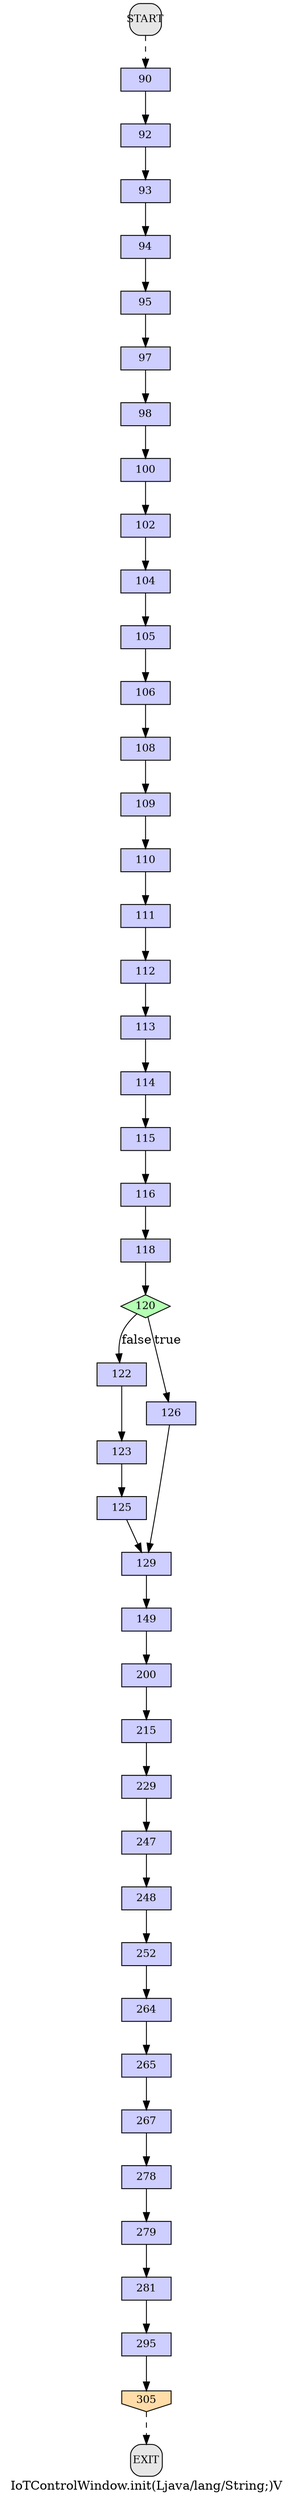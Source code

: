 /* --------------------------------------------------- */
/* Generated by Dr. Garbage Control Flow Graph Factory */
/* http://www.drgarbage.com                            */
/* Version: 4.5.0.201508311741                         */
/* Retrieved on: 2015-12-01 08:09:24.137               */
/* --------------------------------------------------- */
digraph "IoTControlWindow.init(Ljava/lang/String;)V" {
 graph [label="IoTControlWindow.init(Ljava/lang/String;)V"];
 2 [label="90", shape=box, style=filled, fillcolor="#CECEFF", fixedsize=true, fontsize=12, width=0.78, height=0.36 ]
 3 [label="92", shape=box, style=filled, fillcolor="#CECEFF", fixedsize=true, fontsize=12, width=0.78, height=0.36 ]
 4 [label="93", shape=box, style=filled, fillcolor="#CECEFF", fixedsize=true, fontsize=12, width=0.78, height=0.36 ]
 5 [label="94", shape=box, style=filled, fillcolor="#CECEFF", fixedsize=true, fontsize=12, width=0.78, height=0.36 ]
 6 [label="95", shape=box, style=filled, fillcolor="#CECEFF", fixedsize=true, fontsize=12, width=0.78, height=0.36 ]
 7 [label="97", shape=box, style=filled, fillcolor="#CECEFF", fixedsize=true, fontsize=12, width=0.78, height=0.36 ]
 8 [label="98", shape=box, style=filled, fillcolor="#CECEFF", fixedsize=true, fontsize=12, width=0.78, height=0.36 ]
 9 [label="100", shape=box, style=filled, fillcolor="#CECEFF", fixedsize=true, fontsize=12, width=0.78, height=0.36 ]
 10 [label="102", shape=box, style=filled, fillcolor="#CECEFF", fixedsize=true, fontsize=12, width=0.78, height=0.36 ]
 11 [label="104", shape=box, style=filled, fillcolor="#CECEFF", fixedsize=true, fontsize=12, width=0.78, height=0.36 ]
 12 [label="105", shape=box, style=filled, fillcolor="#CECEFF", fixedsize=true, fontsize=12, width=0.78, height=0.36 ]
 13 [label="106", shape=box, style=filled, fillcolor="#CECEFF", fixedsize=true, fontsize=12, width=0.78, height=0.36 ]
 14 [label="108", shape=box, style=filled, fillcolor="#CECEFF", fixedsize=true, fontsize=12, width=0.78, height=0.36 ]
 15 [label="109", shape=box, style=filled, fillcolor="#CECEFF", fixedsize=true, fontsize=12, width=0.78, height=0.36 ]
 16 [label="110", shape=box, style=filled, fillcolor="#CECEFF", fixedsize=true, fontsize=12, width=0.78, height=0.36 ]
 17 [label="111", shape=box, style=filled, fillcolor="#CECEFF", fixedsize=true, fontsize=12, width=0.78, height=0.36 ]
 18 [label="112", shape=box, style=filled, fillcolor="#CECEFF", fixedsize=true, fontsize=12, width=0.78, height=0.36 ]
 19 [label="113", shape=box, style=filled, fillcolor="#CECEFF", fixedsize=true, fontsize=12, width=0.78, height=0.36 ]
 20 [label="114", shape=box, style=filled, fillcolor="#CECEFF", fixedsize=true, fontsize=12, width=0.78, height=0.36 ]
 21 [label="115", shape=box, style=filled, fillcolor="#CECEFF", fixedsize=true, fontsize=12, width=0.78, height=0.36 ]
 22 [label="116", shape=box, style=filled, fillcolor="#CECEFF", fixedsize=true, fontsize=12, width=0.78, height=0.36 ]
 23 [label="118", shape=box, style=filled, fillcolor="#CECEFF", fixedsize=true, fontsize=12, width=0.78, height=0.36 ]
 24 [label="120", shape=diamond, style=filled, fillcolor="#B4FFB4", fixedsize=true, fontsize=12, width=0.78, height=0.36 ]
 25 [label="122", shape=box, style=filled, fillcolor="#CECEFF", fixedsize=true, fontsize=12, width=0.78, height=0.36 ]
 26 [label="123", shape=box, style=filled, fillcolor="#CECEFF", fixedsize=true, fontsize=12, width=0.78, height=0.36 ]
 27 [label="125", shape=box, style=filled, fillcolor="#CECEFF", fixedsize=true, fontsize=12, width=0.78, height=0.36 ]
 28 [label="126", shape=box, style=filled, fillcolor="#CECEFF", fixedsize=true, fontsize=12, width=0.78, height=0.36 ]
 29 [label="129", shape=box, style=filled, fillcolor="#CECEFF", fixedsize=true, fontsize=12, width=0.78, height=0.36 ]
 30 [label="149", shape=box, style=filled, fillcolor="#CECEFF", fixedsize=true, fontsize=12, width=0.78, height=0.36 ]
 31 [label="200", shape=box, style=filled, fillcolor="#CECEFF", fixedsize=true, fontsize=12, width=0.78, height=0.36 ]
 32 [label="215", shape=box, style=filled, fillcolor="#CECEFF", fixedsize=true, fontsize=12, width=0.78, height=0.36 ]
 33 [label="229", shape=box, style=filled, fillcolor="#CECEFF", fixedsize=true, fontsize=12, width=0.78, height=0.36 ]
 34 [label="247", shape=box, style=filled, fillcolor="#CECEFF", fixedsize=true, fontsize=12, width=0.78, height=0.36 ]
 35 [label="248", shape=box, style=filled, fillcolor="#CECEFF", fixedsize=true, fontsize=12, width=0.78, height=0.36 ]
 36 [label="252", shape=box, style=filled, fillcolor="#CECEFF", fixedsize=true, fontsize=12, width=0.78, height=0.36 ]
 37 [label="264", shape=box, style=filled, fillcolor="#CECEFF", fixedsize=true, fontsize=12, width=0.78, height=0.36 ]
 38 [label="265", shape=box, style=filled, fillcolor="#CECEFF", fixedsize=true, fontsize=12, width=0.78, height=0.36 ]
 39 [label="267", shape=box, style=filled, fillcolor="#CECEFF", fixedsize=true, fontsize=12, width=0.78, height=0.36 ]
 40 [label="278", shape=box, style=filled, fillcolor="#CECEFF", fixedsize=true, fontsize=12, width=0.78, height=0.36 ]
 41 [label="279", shape=box, style=filled, fillcolor="#CECEFF", fixedsize=true, fontsize=12, width=0.78, height=0.36 ]
 42 [label="281", shape=box, style=filled, fillcolor="#CECEFF", fixedsize=true, fontsize=12, width=0.78, height=0.36 ]
 43 [label="295", shape=box, style=filled, fillcolor="#CECEFF", fixedsize=true, fontsize=12, width=0.78, height=0.36 ]
 44 [label="305", shape=invhouse, style=filled, fillcolor="#FFDCA8", fixedsize=true, fontsize=12, width=0.78, height=0.36 ]
 45 [label="START", shape=box, style="filled, rounded", fillcolor="#E6E6E6", fixedsize=true, fontsize=12, width=0.5, height=0.5 ]
 46 [label="EXIT", shape=box, style="filled, rounded", fillcolor="#E6E6E6", fixedsize=true, fontsize=12, width=0.5, height=0.5 ]
 45 -> 2 [label="", style=dashed ]
 2 -> 3 [label="", style=solid ]
 3 -> 4 [label="", style=solid ]
 4 -> 5 [label="", style=solid ]
 5 -> 6 [label="", style=solid ]
 6 -> 7 [label="", style=solid ]
 7 -> 8 [label="", style=solid ]
 8 -> 9 [label="", style=solid ]
 9 -> 10 [label="", style=solid ]
 10 -> 11 [label="", style=solid ]
 11 -> 12 [label="", style=solid ]
 12 -> 13 [label="", style=solid ]
 13 -> 14 [label="", style=solid ]
 14 -> 15 [label="", style=solid ]
 15 -> 16 [label="", style=solid ]
 16 -> 17 [label="", style=solid ]
 17 -> 18 [label="", style=solid ]
 18 -> 19 [label="", style=solid ]
 19 -> 20 [label="", style=solid ]
 20 -> 21 [label="", style=solid ]
 21 -> 22 [label="", style=solid ]
 22 -> 23 [label="", style=solid ]
 23 -> 24 [label="", style=solid ]
 24 -> 25 [label="false", style=solid ]
 25 -> 26 [label="", style=solid ]
 26 -> 27 [label="", style=solid ]
 24 -> 28 [label="true", style=solid ]
 27 -> 29 [label="", style=solid ]
 28 -> 29 [label="", style=solid ]
 29 -> 30 [label="", style=solid ]
 30 -> 31 [label="", style=solid ]
 31 -> 32 [label="", style=solid ]
 32 -> 33 [label="", style=solid ]
 33 -> 34 [label="", style=solid ]
 34 -> 35 [label="", style=solid ]
 35 -> 36 [label="", style=solid ]
 36 -> 37 [label="", style=solid ]
 37 -> 38 [label="", style=solid ]
 38 -> 39 [label="", style=solid ]
 39 -> 40 [label="", style=solid ]
 40 -> 41 [label="", style=solid ]
 41 -> 42 [label="", style=solid ]
 42 -> 43 [label="", style=solid ]
 43 -> 44 [label="", style=solid ]
 44 -> 46 [label="", style=dashed ]
}
